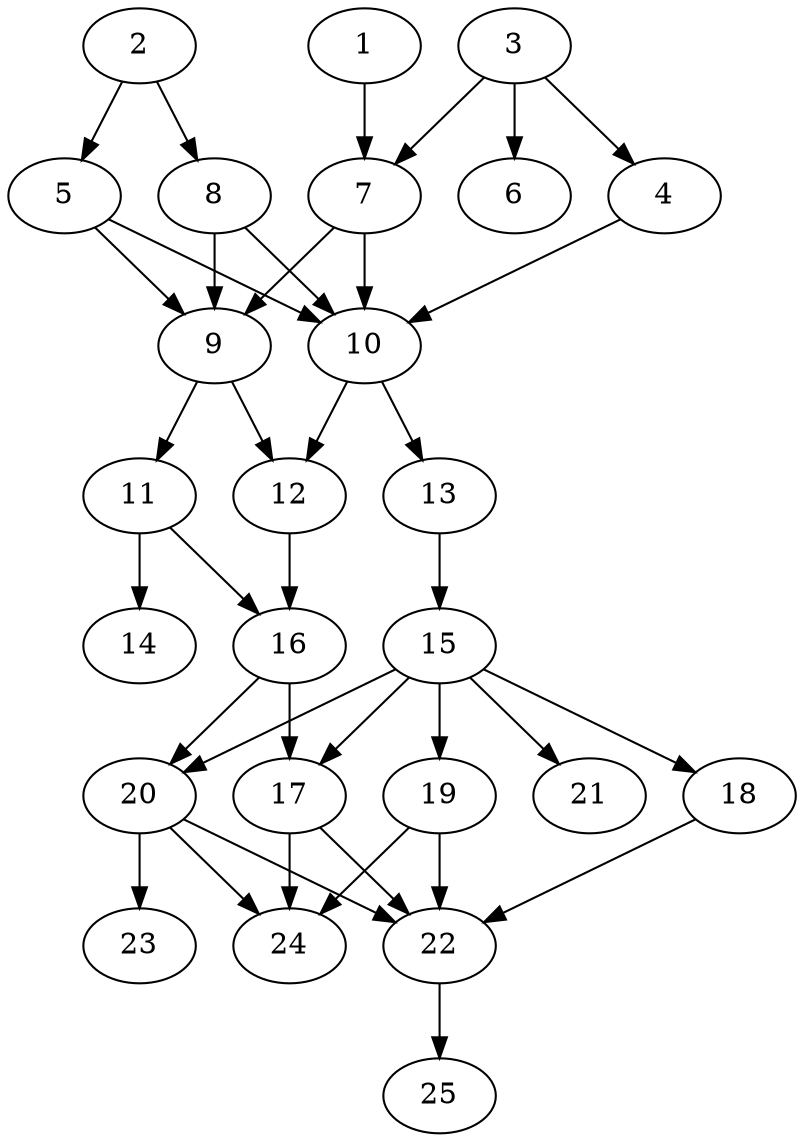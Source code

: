 // DAG automatically generated by daggen at Thu Oct  3 14:00:40 2019
// ./daggen --dot -n 25 --ccr 0.5 --fat 0.5 --regular 0.5 --density 0.7 --mindata 5242880 --maxdata 52428800 
digraph G {
  1 [size="89341952", alpha="0.19", expect_size="44670976"] 
  1 -> 7 [size ="44670976"]
  2 [size="13340672", alpha="0.07", expect_size="6670336"] 
  2 -> 5 [size ="6670336"]
  2 -> 8 [size ="6670336"]
  3 [size="39043072", alpha="0.17", expect_size="19521536"] 
  3 -> 4 [size ="19521536"]
  3 -> 6 [size ="19521536"]
  3 -> 7 [size ="19521536"]
  4 [size="83290112", alpha="0.05", expect_size="41645056"] 
  4 -> 10 [size ="41645056"]
  5 [size="78243840", alpha="0.08", expect_size="39121920"] 
  5 -> 9 [size ="39121920"]
  5 -> 10 [size ="39121920"]
  6 [size="99848192", alpha="0.19", expect_size="49924096"] 
  7 [size="26503168", alpha="0.00", expect_size="13251584"] 
  7 -> 9 [size ="13251584"]
  7 -> 10 [size ="13251584"]
  8 [size="95911936", alpha="0.06", expect_size="47955968"] 
  8 -> 9 [size ="47955968"]
  8 -> 10 [size ="47955968"]
  9 [size="91342848", alpha="0.14", expect_size="45671424"] 
  9 -> 11 [size ="45671424"]
  9 -> 12 [size ="45671424"]
  10 [size="39845888", alpha="0.19", expect_size="19922944"] 
  10 -> 12 [size ="19922944"]
  10 -> 13 [size ="19922944"]
  11 [size="78213120", alpha="0.16", expect_size="39106560"] 
  11 -> 14 [size ="39106560"]
  11 -> 16 [size ="39106560"]
  12 [size="73043968", alpha="0.11", expect_size="36521984"] 
  12 -> 16 [size ="36521984"]
  13 [size="104417280", alpha="0.16", expect_size="52208640"] 
  13 -> 15 [size ="52208640"]
  14 [size="90720256", alpha="0.03", expect_size="45360128"] 
  15 [size="20518912", alpha="0.15", expect_size="10259456"] 
  15 -> 17 [size ="10259456"]
  15 -> 18 [size ="10259456"]
  15 -> 19 [size ="10259456"]
  15 -> 20 [size ="10259456"]
  15 -> 21 [size ="10259456"]
  16 [size="59090944", alpha="0.10", expect_size="29545472"] 
  16 -> 17 [size ="29545472"]
  16 -> 20 [size ="29545472"]
  17 [size="54218752", alpha="0.07", expect_size="27109376"] 
  17 -> 22 [size ="27109376"]
  17 -> 24 [size ="27109376"]
  18 [size="56207360", alpha="0.17", expect_size="28103680"] 
  18 -> 22 [size ="28103680"]
  19 [size="86278144", alpha="0.12", expect_size="43139072"] 
  19 -> 22 [size ="43139072"]
  19 -> 24 [size ="43139072"]
  20 [size="57241600", alpha="0.06", expect_size="28620800"] 
  20 -> 22 [size ="28620800"]
  20 -> 23 [size ="28620800"]
  20 -> 24 [size ="28620800"]
  21 [size="52428800", alpha="0.17", expect_size="26214400"] 
  22 [size="34635776", alpha="0.09", expect_size="17317888"] 
  22 -> 25 [size ="17317888"]
  23 [size="84185088", alpha="0.07", expect_size="42092544"] 
  24 [size="64954368", alpha="0.00", expect_size="32477184"] 
  25 [size="77752320", alpha="0.08", expect_size="38876160"] 
}
